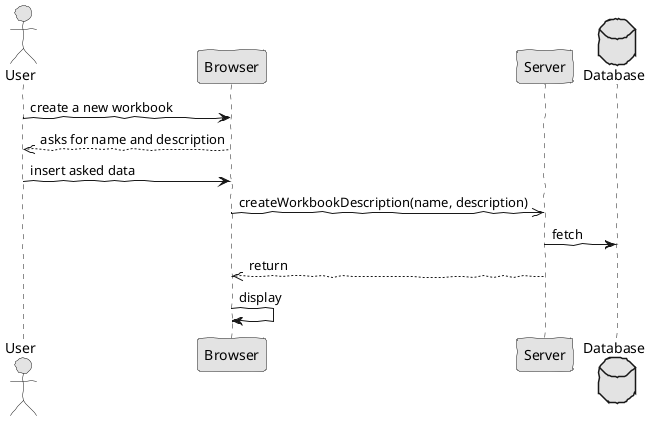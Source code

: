 @startuml  analysis.png
skinparam handwritten true
skinparam monochrome true
skinparam packageStyle rect
skinparam defaultFontName FG Virgil
skinparam shadowing false

actor User

User -> Browser : create a new workbook
Browser -->> User : asks for name and description
User -> Browser : insert asked data

Browser ->> Server : createWorkbookDescription(name, description)
database Database 

Server -> Database : fetch

Server -->> Browser : return

Browser -> Browser : display

@enduml